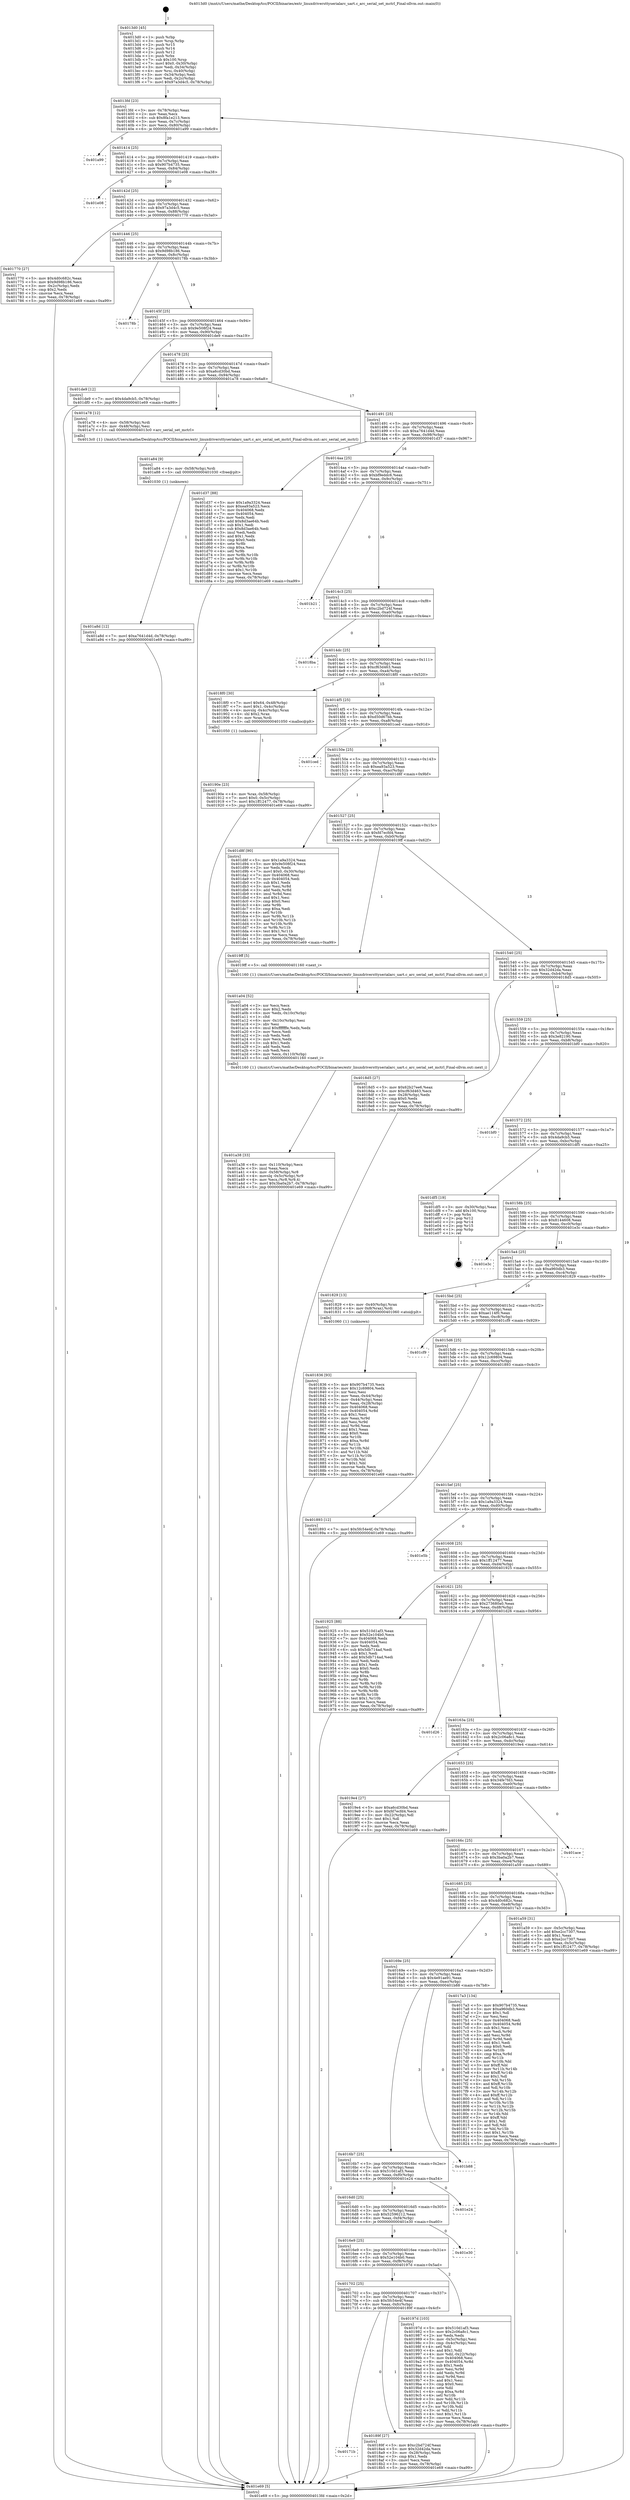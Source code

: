 digraph "0x4013d0" {
  label = "0x4013d0 (/mnt/c/Users/mathe/Desktop/tcc/POCII/binaries/extr_linuxdriversttyserialarc_uart.c_arc_serial_set_mctrl_Final-ollvm.out::main(0))"
  labelloc = "t"
  node[shape=record]

  Entry [label="",width=0.3,height=0.3,shape=circle,fillcolor=black,style=filled]
  "0x4013fd" [label="{
     0x4013fd [23]\l
     | [instrs]\l
     &nbsp;&nbsp;0x4013fd \<+3\>: mov -0x78(%rbp),%eax\l
     &nbsp;&nbsp;0x401400 \<+2\>: mov %eax,%ecx\l
     &nbsp;&nbsp;0x401402 \<+6\>: sub $0x8fa1e213,%ecx\l
     &nbsp;&nbsp;0x401408 \<+3\>: mov %eax,-0x7c(%rbp)\l
     &nbsp;&nbsp;0x40140b \<+3\>: mov %ecx,-0x80(%rbp)\l
     &nbsp;&nbsp;0x40140e \<+6\>: je 0000000000401a99 \<main+0x6c9\>\l
  }"]
  "0x401a99" [label="{
     0x401a99\l
  }", style=dashed]
  "0x401414" [label="{
     0x401414 [25]\l
     | [instrs]\l
     &nbsp;&nbsp;0x401414 \<+5\>: jmp 0000000000401419 \<main+0x49\>\l
     &nbsp;&nbsp;0x401419 \<+3\>: mov -0x7c(%rbp),%eax\l
     &nbsp;&nbsp;0x40141c \<+5\>: sub $0x907b4735,%eax\l
     &nbsp;&nbsp;0x401421 \<+6\>: mov %eax,-0x84(%rbp)\l
     &nbsp;&nbsp;0x401427 \<+6\>: je 0000000000401e08 \<main+0xa38\>\l
  }"]
  Exit [label="",width=0.3,height=0.3,shape=circle,fillcolor=black,style=filled,peripheries=2]
  "0x401e08" [label="{
     0x401e08\l
  }", style=dashed]
  "0x40142d" [label="{
     0x40142d [25]\l
     | [instrs]\l
     &nbsp;&nbsp;0x40142d \<+5\>: jmp 0000000000401432 \<main+0x62\>\l
     &nbsp;&nbsp;0x401432 \<+3\>: mov -0x7c(%rbp),%eax\l
     &nbsp;&nbsp;0x401435 \<+5\>: sub $0x97a3d4c5,%eax\l
     &nbsp;&nbsp;0x40143a \<+6\>: mov %eax,-0x88(%rbp)\l
     &nbsp;&nbsp;0x401440 \<+6\>: je 0000000000401770 \<main+0x3a0\>\l
  }"]
  "0x401a8d" [label="{
     0x401a8d [12]\l
     | [instrs]\l
     &nbsp;&nbsp;0x401a8d \<+7\>: movl $0xa7641d4d,-0x78(%rbp)\l
     &nbsp;&nbsp;0x401a94 \<+5\>: jmp 0000000000401e69 \<main+0xa99\>\l
  }"]
  "0x401770" [label="{
     0x401770 [27]\l
     | [instrs]\l
     &nbsp;&nbsp;0x401770 \<+5\>: mov $0x4d0c682c,%eax\l
     &nbsp;&nbsp;0x401775 \<+5\>: mov $0x9d98b186,%ecx\l
     &nbsp;&nbsp;0x40177a \<+3\>: mov -0x2c(%rbp),%edx\l
     &nbsp;&nbsp;0x40177d \<+3\>: cmp $0x2,%edx\l
     &nbsp;&nbsp;0x401780 \<+3\>: cmovne %ecx,%eax\l
     &nbsp;&nbsp;0x401783 \<+3\>: mov %eax,-0x78(%rbp)\l
     &nbsp;&nbsp;0x401786 \<+5\>: jmp 0000000000401e69 \<main+0xa99\>\l
  }"]
  "0x401446" [label="{
     0x401446 [25]\l
     | [instrs]\l
     &nbsp;&nbsp;0x401446 \<+5\>: jmp 000000000040144b \<main+0x7b\>\l
     &nbsp;&nbsp;0x40144b \<+3\>: mov -0x7c(%rbp),%eax\l
     &nbsp;&nbsp;0x40144e \<+5\>: sub $0x9d98b186,%eax\l
     &nbsp;&nbsp;0x401453 \<+6\>: mov %eax,-0x8c(%rbp)\l
     &nbsp;&nbsp;0x401459 \<+6\>: je 000000000040178b \<main+0x3bb\>\l
  }"]
  "0x401e69" [label="{
     0x401e69 [5]\l
     | [instrs]\l
     &nbsp;&nbsp;0x401e69 \<+5\>: jmp 00000000004013fd \<main+0x2d\>\l
  }"]
  "0x4013d0" [label="{
     0x4013d0 [45]\l
     | [instrs]\l
     &nbsp;&nbsp;0x4013d0 \<+1\>: push %rbp\l
     &nbsp;&nbsp;0x4013d1 \<+3\>: mov %rsp,%rbp\l
     &nbsp;&nbsp;0x4013d4 \<+2\>: push %r15\l
     &nbsp;&nbsp;0x4013d6 \<+2\>: push %r14\l
     &nbsp;&nbsp;0x4013d8 \<+2\>: push %r12\l
     &nbsp;&nbsp;0x4013da \<+1\>: push %rbx\l
     &nbsp;&nbsp;0x4013db \<+7\>: sub $0x100,%rsp\l
     &nbsp;&nbsp;0x4013e2 \<+7\>: movl $0x0,-0x30(%rbp)\l
     &nbsp;&nbsp;0x4013e9 \<+3\>: mov %edi,-0x34(%rbp)\l
     &nbsp;&nbsp;0x4013ec \<+4\>: mov %rsi,-0x40(%rbp)\l
     &nbsp;&nbsp;0x4013f0 \<+3\>: mov -0x34(%rbp),%edi\l
     &nbsp;&nbsp;0x4013f3 \<+3\>: mov %edi,-0x2c(%rbp)\l
     &nbsp;&nbsp;0x4013f6 \<+7\>: movl $0x97a3d4c5,-0x78(%rbp)\l
  }"]
  "0x401a84" [label="{
     0x401a84 [9]\l
     | [instrs]\l
     &nbsp;&nbsp;0x401a84 \<+4\>: mov -0x58(%rbp),%rdi\l
     &nbsp;&nbsp;0x401a88 \<+5\>: call 0000000000401030 \<free@plt\>\l
     | [calls]\l
     &nbsp;&nbsp;0x401030 \{1\} (unknown)\l
  }"]
  "0x40178b" [label="{
     0x40178b\l
  }", style=dashed]
  "0x40145f" [label="{
     0x40145f [25]\l
     | [instrs]\l
     &nbsp;&nbsp;0x40145f \<+5\>: jmp 0000000000401464 \<main+0x94\>\l
     &nbsp;&nbsp;0x401464 \<+3\>: mov -0x7c(%rbp),%eax\l
     &nbsp;&nbsp;0x401467 \<+5\>: sub $0x9e508f24,%eax\l
     &nbsp;&nbsp;0x40146c \<+6\>: mov %eax,-0x90(%rbp)\l
     &nbsp;&nbsp;0x401472 \<+6\>: je 0000000000401de9 \<main+0xa19\>\l
  }"]
  "0x401a38" [label="{
     0x401a38 [33]\l
     | [instrs]\l
     &nbsp;&nbsp;0x401a38 \<+6\>: mov -0x110(%rbp),%ecx\l
     &nbsp;&nbsp;0x401a3e \<+3\>: imul %eax,%ecx\l
     &nbsp;&nbsp;0x401a41 \<+4\>: mov -0x58(%rbp),%r8\l
     &nbsp;&nbsp;0x401a45 \<+4\>: movslq -0x5c(%rbp),%r9\l
     &nbsp;&nbsp;0x401a49 \<+4\>: mov %ecx,(%r8,%r9,4)\l
     &nbsp;&nbsp;0x401a4d \<+7\>: movl $0x3ba0a2b7,-0x78(%rbp)\l
     &nbsp;&nbsp;0x401a54 \<+5\>: jmp 0000000000401e69 \<main+0xa99\>\l
  }"]
  "0x401de9" [label="{
     0x401de9 [12]\l
     | [instrs]\l
     &nbsp;&nbsp;0x401de9 \<+7\>: movl $0x4da9cb5,-0x78(%rbp)\l
     &nbsp;&nbsp;0x401df0 \<+5\>: jmp 0000000000401e69 \<main+0xa99\>\l
  }"]
  "0x401478" [label="{
     0x401478 [25]\l
     | [instrs]\l
     &nbsp;&nbsp;0x401478 \<+5\>: jmp 000000000040147d \<main+0xad\>\l
     &nbsp;&nbsp;0x40147d \<+3\>: mov -0x7c(%rbp),%eax\l
     &nbsp;&nbsp;0x401480 \<+5\>: sub $0xa6cd30bd,%eax\l
     &nbsp;&nbsp;0x401485 \<+6\>: mov %eax,-0x94(%rbp)\l
     &nbsp;&nbsp;0x40148b \<+6\>: je 0000000000401a78 \<main+0x6a8\>\l
  }"]
  "0x401a04" [label="{
     0x401a04 [52]\l
     | [instrs]\l
     &nbsp;&nbsp;0x401a04 \<+2\>: xor %ecx,%ecx\l
     &nbsp;&nbsp;0x401a06 \<+5\>: mov $0x2,%edx\l
     &nbsp;&nbsp;0x401a0b \<+6\>: mov %edx,-0x10c(%rbp)\l
     &nbsp;&nbsp;0x401a11 \<+1\>: cltd\l
     &nbsp;&nbsp;0x401a12 \<+6\>: mov -0x10c(%rbp),%esi\l
     &nbsp;&nbsp;0x401a18 \<+2\>: idiv %esi\l
     &nbsp;&nbsp;0x401a1a \<+6\>: imul $0xfffffffe,%edx,%edx\l
     &nbsp;&nbsp;0x401a20 \<+2\>: mov %ecx,%edi\l
     &nbsp;&nbsp;0x401a22 \<+2\>: sub %edx,%edi\l
     &nbsp;&nbsp;0x401a24 \<+2\>: mov %ecx,%edx\l
     &nbsp;&nbsp;0x401a26 \<+3\>: sub $0x1,%edx\l
     &nbsp;&nbsp;0x401a29 \<+2\>: add %edx,%edi\l
     &nbsp;&nbsp;0x401a2b \<+2\>: sub %edi,%ecx\l
     &nbsp;&nbsp;0x401a2d \<+6\>: mov %ecx,-0x110(%rbp)\l
     &nbsp;&nbsp;0x401a33 \<+5\>: call 0000000000401160 \<next_i\>\l
     | [calls]\l
     &nbsp;&nbsp;0x401160 \{1\} (/mnt/c/Users/mathe/Desktop/tcc/POCII/binaries/extr_linuxdriversttyserialarc_uart.c_arc_serial_set_mctrl_Final-ollvm.out::next_i)\l
  }"]
  "0x401a78" [label="{
     0x401a78 [12]\l
     | [instrs]\l
     &nbsp;&nbsp;0x401a78 \<+4\>: mov -0x58(%rbp),%rdi\l
     &nbsp;&nbsp;0x401a7c \<+3\>: mov -0x48(%rbp),%esi\l
     &nbsp;&nbsp;0x401a7f \<+5\>: call 00000000004013c0 \<arc_serial_set_mctrl\>\l
     | [calls]\l
     &nbsp;&nbsp;0x4013c0 \{1\} (/mnt/c/Users/mathe/Desktop/tcc/POCII/binaries/extr_linuxdriversttyserialarc_uart.c_arc_serial_set_mctrl_Final-ollvm.out::arc_serial_set_mctrl)\l
  }"]
  "0x401491" [label="{
     0x401491 [25]\l
     | [instrs]\l
     &nbsp;&nbsp;0x401491 \<+5\>: jmp 0000000000401496 \<main+0xc6\>\l
     &nbsp;&nbsp;0x401496 \<+3\>: mov -0x7c(%rbp),%eax\l
     &nbsp;&nbsp;0x401499 \<+5\>: sub $0xa7641d4d,%eax\l
     &nbsp;&nbsp;0x40149e \<+6\>: mov %eax,-0x98(%rbp)\l
     &nbsp;&nbsp;0x4014a4 \<+6\>: je 0000000000401d37 \<main+0x967\>\l
  }"]
  "0x40190e" [label="{
     0x40190e [23]\l
     | [instrs]\l
     &nbsp;&nbsp;0x40190e \<+4\>: mov %rax,-0x58(%rbp)\l
     &nbsp;&nbsp;0x401912 \<+7\>: movl $0x0,-0x5c(%rbp)\l
     &nbsp;&nbsp;0x401919 \<+7\>: movl $0x1ff12477,-0x78(%rbp)\l
     &nbsp;&nbsp;0x401920 \<+5\>: jmp 0000000000401e69 \<main+0xa99\>\l
  }"]
  "0x401d37" [label="{
     0x401d37 [88]\l
     | [instrs]\l
     &nbsp;&nbsp;0x401d37 \<+5\>: mov $0x1a9a3324,%eax\l
     &nbsp;&nbsp;0x401d3c \<+5\>: mov $0xea93a523,%ecx\l
     &nbsp;&nbsp;0x401d41 \<+7\>: mov 0x404068,%edx\l
     &nbsp;&nbsp;0x401d48 \<+7\>: mov 0x404054,%esi\l
     &nbsp;&nbsp;0x401d4f \<+2\>: mov %edx,%edi\l
     &nbsp;&nbsp;0x401d51 \<+6\>: add $0x8d3ae64b,%edi\l
     &nbsp;&nbsp;0x401d57 \<+3\>: sub $0x1,%edi\l
     &nbsp;&nbsp;0x401d5a \<+6\>: sub $0x8d3ae64b,%edi\l
     &nbsp;&nbsp;0x401d60 \<+3\>: imul %edi,%edx\l
     &nbsp;&nbsp;0x401d63 \<+3\>: and $0x1,%edx\l
     &nbsp;&nbsp;0x401d66 \<+3\>: cmp $0x0,%edx\l
     &nbsp;&nbsp;0x401d69 \<+4\>: sete %r8b\l
     &nbsp;&nbsp;0x401d6d \<+3\>: cmp $0xa,%esi\l
     &nbsp;&nbsp;0x401d70 \<+4\>: setl %r9b\l
     &nbsp;&nbsp;0x401d74 \<+3\>: mov %r8b,%r10b\l
     &nbsp;&nbsp;0x401d77 \<+3\>: and %r9b,%r10b\l
     &nbsp;&nbsp;0x401d7a \<+3\>: xor %r9b,%r8b\l
     &nbsp;&nbsp;0x401d7d \<+3\>: or %r8b,%r10b\l
     &nbsp;&nbsp;0x401d80 \<+4\>: test $0x1,%r10b\l
     &nbsp;&nbsp;0x401d84 \<+3\>: cmovne %ecx,%eax\l
     &nbsp;&nbsp;0x401d87 \<+3\>: mov %eax,-0x78(%rbp)\l
     &nbsp;&nbsp;0x401d8a \<+5\>: jmp 0000000000401e69 \<main+0xa99\>\l
  }"]
  "0x4014aa" [label="{
     0x4014aa [25]\l
     | [instrs]\l
     &nbsp;&nbsp;0x4014aa \<+5\>: jmp 00000000004014af \<main+0xdf\>\l
     &nbsp;&nbsp;0x4014af \<+3\>: mov -0x7c(%rbp),%eax\l
     &nbsp;&nbsp;0x4014b2 \<+5\>: sub $0xbf9eddc6,%eax\l
     &nbsp;&nbsp;0x4014b7 \<+6\>: mov %eax,-0x9c(%rbp)\l
     &nbsp;&nbsp;0x4014bd \<+6\>: je 0000000000401b21 \<main+0x751\>\l
  }"]
  "0x40171b" [label="{
     0x40171b\l
  }", style=dashed]
  "0x401b21" [label="{
     0x401b21\l
  }", style=dashed]
  "0x4014c3" [label="{
     0x4014c3 [25]\l
     | [instrs]\l
     &nbsp;&nbsp;0x4014c3 \<+5\>: jmp 00000000004014c8 \<main+0xf8\>\l
     &nbsp;&nbsp;0x4014c8 \<+3\>: mov -0x7c(%rbp),%eax\l
     &nbsp;&nbsp;0x4014cb \<+5\>: sub $0xc2bd724f,%eax\l
     &nbsp;&nbsp;0x4014d0 \<+6\>: mov %eax,-0xa0(%rbp)\l
     &nbsp;&nbsp;0x4014d6 \<+6\>: je 00000000004018ba \<main+0x4ea\>\l
  }"]
  "0x40189f" [label="{
     0x40189f [27]\l
     | [instrs]\l
     &nbsp;&nbsp;0x40189f \<+5\>: mov $0xc2bd724f,%eax\l
     &nbsp;&nbsp;0x4018a4 \<+5\>: mov $0x32d42da,%ecx\l
     &nbsp;&nbsp;0x4018a9 \<+3\>: mov -0x28(%rbp),%edx\l
     &nbsp;&nbsp;0x4018ac \<+3\>: cmp $0x1,%edx\l
     &nbsp;&nbsp;0x4018af \<+3\>: cmovl %ecx,%eax\l
     &nbsp;&nbsp;0x4018b2 \<+3\>: mov %eax,-0x78(%rbp)\l
     &nbsp;&nbsp;0x4018b5 \<+5\>: jmp 0000000000401e69 \<main+0xa99\>\l
  }"]
  "0x4018ba" [label="{
     0x4018ba\l
  }", style=dashed]
  "0x4014dc" [label="{
     0x4014dc [25]\l
     | [instrs]\l
     &nbsp;&nbsp;0x4014dc \<+5\>: jmp 00000000004014e1 \<main+0x111\>\l
     &nbsp;&nbsp;0x4014e1 \<+3\>: mov -0x7c(%rbp),%eax\l
     &nbsp;&nbsp;0x4014e4 \<+5\>: sub $0xcf63d463,%eax\l
     &nbsp;&nbsp;0x4014e9 \<+6\>: mov %eax,-0xa4(%rbp)\l
     &nbsp;&nbsp;0x4014ef \<+6\>: je 00000000004018f0 \<main+0x520\>\l
  }"]
  "0x401702" [label="{
     0x401702 [25]\l
     | [instrs]\l
     &nbsp;&nbsp;0x401702 \<+5\>: jmp 0000000000401707 \<main+0x337\>\l
     &nbsp;&nbsp;0x401707 \<+3\>: mov -0x7c(%rbp),%eax\l
     &nbsp;&nbsp;0x40170a \<+5\>: sub $0x5fc54e4f,%eax\l
     &nbsp;&nbsp;0x40170f \<+6\>: mov %eax,-0xfc(%rbp)\l
     &nbsp;&nbsp;0x401715 \<+6\>: je 000000000040189f \<main+0x4cf\>\l
  }"]
  "0x4018f0" [label="{
     0x4018f0 [30]\l
     | [instrs]\l
     &nbsp;&nbsp;0x4018f0 \<+7\>: movl $0x64,-0x48(%rbp)\l
     &nbsp;&nbsp;0x4018f7 \<+7\>: movl $0x1,-0x4c(%rbp)\l
     &nbsp;&nbsp;0x4018fe \<+4\>: movslq -0x4c(%rbp),%rax\l
     &nbsp;&nbsp;0x401902 \<+4\>: shl $0x2,%rax\l
     &nbsp;&nbsp;0x401906 \<+3\>: mov %rax,%rdi\l
     &nbsp;&nbsp;0x401909 \<+5\>: call 0000000000401050 \<malloc@plt\>\l
     | [calls]\l
     &nbsp;&nbsp;0x401050 \{1\} (unknown)\l
  }"]
  "0x4014f5" [label="{
     0x4014f5 [25]\l
     | [instrs]\l
     &nbsp;&nbsp;0x4014f5 \<+5\>: jmp 00000000004014fa \<main+0x12a\>\l
     &nbsp;&nbsp;0x4014fa \<+3\>: mov -0x7c(%rbp),%eax\l
     &nbsp;&nbsp;0x4014fd \<+5\>: sub $0xd50d67bb,%eax\l
     &nbsp;&nbsp;0x401502 \<+6\>: mov %eax,-0xa8(%rbp)\l
     &nbsp;&nbsp;0x401508 \<+6\>: je 0000000000401ced \<main+0x91d\>\l
  }"]
  "0x40197d" [label="{
     0x40197d [103]\l
     | [instrs]\l
     &nbsp;&nbsp;0x40197d \<+5\>: mov $0x510d1af3,%eax\l
     &nbsp;&nbsp;0x401982 \<+5\>: mov $0x2c06a8c1,%ecx\l
     &nbsp;&nbsp;0x401987 \<+2\>: xor %edx,%edx\l
     &nbsp;&nbsp;0x401989 \<+3\>: mov -0x5c(%rbp),%esi\l
     &nbsp;&nbsp;0x40198c \<+3\>: cmp -0x4c(%rbp),%esi\l
     &nbsp;&nbsp;0x40198f \<+4\>: setl %dil\l
     &nbsp;&nbsp;0x401993 \<+4\>: and $0x1,%dil\l
     &nbsp;&nbsp;0x401997 \<+4\>: mov %dil,-0x22(%rbp)\l
     &nbsp;&nbsp;0x40199b \<+7\>: mov 0x404068,%esi\l
     &nbsp;&nbsp;0x4019a2 \<+8\>: mov 0x404054,%r8d\l
     &nbsp;&nbsp;0x4019aa \<+3\>: sub $0x1,%edx\l
     &nbsp;&nbsp;0x4019ad \<+3\>: mov %esi,%r9d\l
     &nbsp;&nbsp;0x4019b0 \<+3\>: add %edx,%r9d\l
     &nbsp;&nbsp;0x4019b3 \<+4\>: imul %r9d,%esi\l
     &nbsp;&nbsp;0x4019b7 \<+3\>: and $0x1,%esi\l
     &nbsp;&nbsp;0x4019ba \<+3\>: cmp $0x0,%esi\l
     &nbsp;&nbsp;0x4019bd \<+4\>: sete %dil\l
     &nbsp;&nbsp;0x4019c1 \<+4\>: cmp $0xa,%r8d\l
     &nbsp;&nbsp;0x4019c5 \<+4\>: setl %r10b\l
     &nbsp;&nbsp;0x4019c9 \<+3\>: mov %dil,%r11b\l
     &nbsp;&nbsp;0x4019cc \<+3\>: and %r10b,%r11b\l
     &nbsp;&nbsp;0x4019cf \<+3\>: xor %r10b,%dil\l
     &nbsp;&nbsp;0x4019d2 \<+3\>: or %dil,%r11b\l
     &nbsp;&nbsp;0x4019d5 \<+4\>: test $0x1,%r11b\l
     &nbsp;&nbsp;0x4019d9 \<+3\>: cmovne %ecx,%eax\l
     &nbsp;&nbsp;0x4019dc \<+3\>: mov %eax,-0x78(%rbp)\l
     &nbsp;&nbsp;0x4019df \<+5\>: jmp 0000000000401e69 \<main+0xa99\>\l
  }"]
  "0x401ced" [label="{
     0x401ced\l
  }", style=dashed]
  "0x40150e" [label="{
     0x40150e [25]\l
     | [instrs]\l
     &nbsp;&nbsp;0x40150e \<+5\>: jmp 0000000000401513 \<main+0x143\>\l
     &nbsp;&nbsp;0x401513 \<+3\>: mov -0x7c(%rbp),%eax\l
     &nbsp;&nbsp;0x401516 \<+5\>: sub $0xea93a523,%eax\l
     &nbsp;&nbsp;0x40151b \<+6\>: mov %eax,-0xac(%rbp)\l
     &nbsp;&nbsp;0x401521 \<+6\>: je 0000000000401d8f \<main+0x9bf\>\l
  }"]
  "0x4016e9" [label="{
     0x4016e9 [25]\l
     | [instrs]\l
     &nbsp;&nbsp;0x4016e9 \<+5\>: jmp 00000000004016ee \<main+0x31e\>\l
     &nbsp;&nbsp;0x4016ee \<+3\>: mov -0x7c(%rbp),%eax\l
     &nbsp;&nbsp;0x4016f1 \<+5\>: sub $0x52e104b0,%eax\l
     &nbsp;&nbsp;0x4016f6 \<+6\>: mov %eax,-0xf8(%rbp)\l
     &nbsp;&nbsp;0x4016fc \<+6\>: je 000000000040197d \<main+0x5ad\>\l
  }"]
  "0x401d8f" [label="{
     0x401d8f [90]\l
     | [instrs]\l
     &nbsp;&nbsp;0x401d8f \<+5\>: mov $0x1a9a3324,%eax\l
     &nbsp;&nbsp;0x401d94 \<+5\>: mov $0x9e508f24,%ecx\l
     &nbsp;&nbsp;0x401d99 \<+2\>: xor %edx,%edx\l
     &nbsp;&nbsp;0x401d9b \<+7\>: movl $0x0,-0x30(%rbp)\l
     &nbsp;&nbsp;0x401da2 \<+7\>: mov 0x404068,%esi\l
     &nbsp;&nbsp;0x401da9 \<+7\>: mov 0x404054,%edi\l
     &nbsp;&nbsp;0x401db0 \<+3\>: sub $0x1,%edx\l
     &nbsp;&nbsp;0x401db3 \<+3\>: mov %esi,%r8d\l
     &nbsp;&nbsp;0x401db6 \<+3\>: add %edx,%r8d\l
     &nbsp;&nbsp;0x401db9 \<+4\>: imul %r8d,%esi\l
     &nbsp;&nbsp;0x401dbd \<+3\>: and $0x1,%esi\l
     &nbsp;&nbsp;0x401dc0 \<+3\>: cmp $0x0,%esi\l
     &nbsp;&nbsp;0x401dc3 \<+4\>: sete %r9b\l
     &nbsp;&nbsp;0x401dc7 \<+3\>: cmp $0xa,%edi\l
     &nbsp;&nbsp;0x401dca \<+4\>: setl %r10b\l
     &nbsp;&nbsp;0x401dce \<+3\>: mov %r9b,%r11b\l
     &nbsp;&nbsp;0x401dd1 \<+3\>: and %r10b,%r11b\l
     &nbsp;&nbsp;0x401dd4 \<+3\>: xor %r10b,%r9b\l
     &nbsp;&nbsp;0x401dd7 \<+3\>: or %r9b,%r11b\l
     &nbsp;&nbsp;0x401dda \<+4\>: test $0x1,%r11b\l
     &nbsp;&nbsp;0x401dde \<+3\>: cmovne %ecx,%eax\l
     &nbsp;&nbsp;0x401de1 \<+3\>: mov %eax,-0x78(%rbp)\l
     &nbsp;&nbsp;0x401de4 \<+5\>: jmp 0000000000401e69 \<main+0xa99\>\l
  }"]
  "0x401527" [label="{
     0x401527 [25]\l
     | [instrs]\l
     &nbsp;&nbsp;0x401527 \<+5\>: jmp 000000000040152c \<main+0x15c\>\l
     &nbsp;&nbsp;0x40152c \<+3\>: mov -0x7c(%rbp),%eax\l
     &nbsp;&nbsp;0x40152f \<+5\>: sub $0xfd7ecfd4,%eax\l
     &nbsp;&nbsp;0x401534 \<+6\>: mov %eax,-0xb0(%rbp)\l
     &nbsp;&nbsp;0x40153a \<+6\>: je 00000000004019ff \<main+0x62f\>\l
  }"]
  "0x401e30" [label="{
     0x401e30\l
  }", style=dashed]
  "0x4019ff" [label="{
     0x4019ff [5]\l
     | [instrs]\l
     &nbsp;&nbsp;0x4019ff \<+5\>: call 0000000000401160 \<next_i\>\l
     | [calls]\l
     &nbsp;&nbsp;0x401160 \{1\} (/mnt/c/Users/mathe/Desktop/tcc/POCII/binaries/extr_linuxdriversttyserialarc_uart.c_arc_serial_set_mctrl_Final-ollvm.out::next_i)\l
  }"]
  "0x401540" [label="{
     0x401540 [25]\l
     | [instrs]\l
     &nbsp;&nbsp;0x401540 \<+5\>: jmp 0000000000401545 \<main+0x175\>\l
     &nbsp;&nbsp;0x401545 \<+3\>: mov -0x7c(%rbp),%eax\l
     &nbsp;&nbsp;0x401548 \<+5\>: sub $0x32d42da,%eax\l
     &nbsp;&nbsp;0x40154d \<+6\>: mov %eax,-0xb4(%rbp)\l
     &nbsp;&nbsp;0x401553 \<+6\>: je 00000000004018d5 \<main+0x505\>\l
  }"]
  "0x4016d0" [label="{
     0x4016d0 [25]\l
     | [instrs]\l
     &nbsp;&nbsp;0x4016d0 \<+5\>: jmp 00000000004016d5 \<main+0x305\>\l
     &nbsp;&nbsp;0x4016d5 \<+3\>: mov -0x7c(%rbp),%eax\l
     &nbsp;&nbsp;0x4016d8 \<+5\>: sub $0x52596212,%eax\l
     &nbsp;&nbsp;0x4016dd \<+6\>: mov %eax,-0xf4(%rbp)\l
     &nbsp;&nbsp;0x4016e3 \<+6\>: je 0000000000401e30 \<main+0xa60\>\l
  }"]
  "0x4018d5" [label="{
     0x4018d5 [27]\l
     | [instrs]\l
     &nbsp;&nbsp;0x4018d5 \<+5\>: mov $0x62b27ee6,%eax\l
     &nbsp;&nbsp;0x4018da \<+5\>: mov $0xcf63d463,%ecx\l
     &nbsp;&nbsp;0x4018df \<+3\>: mov -0x28(%rbp),%edx\l
     &nbsp;&nbsp;0x4018e2 \<+3\>: cmp $0x0,%edx\l
     &nbsp;&nbsp;0x4018e5 \<+3\>: cmove %ecx,%eax\l
     &nbsp;&nbsp;0x4018e8 \<+3\>: mov %eax,-0x78(%rbp)\l
     &nbsp;&nbsp;0x4018eb \<+5\>: jmp 0000000000401e69 \<main+0xa99\>\l
  }"]
  "0x401559" [label="{
     0x401559 [25]\l
     | [instrs]\l
     &nbsp;&nbsp;0x401559 \<+5\>: jmp 000000000040155e \<main+0x18e\>\l
     &nbsp;&nbsp;0x40155e \<+3\>: mov -0x7c(%rbp),%eax\l
     &nbsp;&nbsp;0x401561 \<+5\>: sub $0x3e82190,%eax\l
     &nbsp;&nbsp;0x401566 \<+6\>: mov %eax,-0xb8(%rbp)\l
     &nbsp;&nbsp;0x40156c \<+6\>: je 0000000000401bf0 \<main+0x820\>\l
  }"]
  "0x401e24" [label="{
     0x401e24\l
  }", style=dashed]
  "0x401bf0" [label="{
     0x401bf0\l
  }", style=dashed]
  "0x401572" [label="{
     0x401572 [25]\l
     | [instrs]\l
     &nbsp;&nbsp;0x401572 \<+5\>: jmp 0000000000401577 \<main+0x1a7\>\l
     &nbsp;&nbsp;0x401577 \<+3\>: mov -0x7c(%rbp),%eax\l
     &nbsp;&nbsp;0x40157a \<+5\>: sub $0x4da9cb5,%eax\l
     &nbsp;&nbsp;0x40157f \<+6\>: mov %eax,-0xbc(%rbp)\l
     &nbsp;&nbsp;0x401585 \<+6\>: je 0000000000401df5 \<main+0xa25\>\l
  }"]
  "0x4016b7" [label="{
     0x4016b7 [25]\l
     | [instrs]\l
     &nbsp;&nbsp;0x4016b7 \<+5\>: jmp 00000000004016bc \<main+0x2ec\>\l
     &nbsp;&nbsp;0x4016bc \<+3\>: mov -0x7c(%rbp),%eax\l
     &nbsp;&nbsp;0x4016bf \<+5\>: sub $0x510d1af3,%eax\l
     &nbsp;&nbsp;0x4016c4 \<+6\>: mov %eax,-0xf0(%rbp)\l
     &nbsp;&nbsp;0x4016ca \<+6\>: je 0000000000401e24 \<main+0xa54\>\l
  }"]
  "0x401df5" [label="{
     0x401df5 [19]\l
     | [instrs]\l
     &nbsp;&nbsp;0x401df5 \<+3\>: mov -0x30(%rbp),%eax\l
     &nbsp;&nbsp;0x401df8 \<+7\>: add $0x100,%rsp\l
     &nbsp;&nbsp;0x401dff \<+1\>: pop %rbx\l
     &nbsp;&nbsp;0x401e00 \<+2\>: pop %r12\l
     &nbsp;&nbsp;0x401e02 \<+2\>: pop %r14\l
     &nbsp;&nbsp;0x401e04 \<+2\>: pop %r15\l
     &nbsp;&nbsp;0x401e06 \<+1\>: pop %rbp\l
     &nbsp;&nbsp;0x401e07 \<+1\>: ret\l
  }"]
  "0x40158b" [label="{
     0x40158b [25]\l
     | [instrs]\l
     &nbsp;&nbsp;0x40158b \<+5\>: jmp 0000000000401590 \<main+0x1c0\>\l
     &nbsp;&nbsp;0x401590 \<+3\>: mov -0x7c(%rbp),%eax\l
     &nbsp;&nbsp;0x401593 \<+5\>: sub $0x8144608,%eax\l
     &nbsp;&nbsp;0x401598 \<+6\>: mov %eax,-0xc0(%rbp)\l
     &nbsp;&nbsp;0x40159e \<+6\>: je 0000000000401e3c \<main+0xa6c\>\l
  }"]
  "0x401b88" [label="{
     0x401b88\l
  }", style=dashed]
  "0x401e3c" [label="{
     0x401e3c\l
  }", style=dashed]
  "0x4015a4" [label="{
     0x4015a4 [25]\l
     | [instrs]\l
     &nbsp;&nbsp;0x4015a4 \<+5\>: jmp 00000000004015a9 \<main+0x1d9\>\l
     &nbsp;&nbsp;0x4015a9 \<+3\>: mov -0x7c(%rbp),%eax\l
     &nbsp;&nbsp;0x4015ac \<+5\>: sub $0xa960db3,%eax\l
     &nbsp;&nbsp;0x4015b1 \<+6\>: mov %eax,-0xc4(%rbp)\l
     &nbsp;&nbsp;0x4015b7 \<+6\>: je 0000000000401829 \<main+0x459\>\l
  }"]
  "0x401836" [label="{
     0x401836 [93]\l
     | [instrs]\l
     &nbsp;&nbsp;0x401836 \<+5\>: mov $0x907b4735,%ecx\l
     &nbsp;&nbsp;0x40183b \<+5\>: mov $0x12c69804,%edx\l
     &nbsp;&nbsp;0x401840 \<+2\>: xor %esi,%esi\l
     &nbsp;&nbsp;0x401842 \<+3\>: mov %eax,-0x44(%rbp)\l
     &nbsp;&nbsp;0x401845 \<+3\>: mov -0x44(%rbp),%eax\l
     &nbsp;&nbsp;0x401848 \<+3\>: mov %eax,-0x28(%rbp)\l
     &nbsp;&nbsp;0x40184b \<+7\>: mov 0x404068,%eax\l
     &nbsp;&nbsp;0x401852 \<+8\>: mov 0x404054,%r8d\l
     &nbsp;&nbsp;0x40185a \<+3\>: sub $0x1,%esi\l
     &nbsp;&nbsp;0x40185d \<+3\>: mov %eax,%r9d\l
     &nbsp;&nbsp;0x401860 \<+3\>: add %esi,%r9d\l
     &nbsp;&nbsp;0x401863 \<+4\>: imul %r9d,%eax\l
     &nbsp;&nbsp;0x401867 \<+3\>: and $0x1,%eax\l
     &nbsp;&nbsp;0x40186a \<+3\>: cmp $0x0,%eax\l
     &nbsp;&nbsp;0x40186d \<+4\>: sete %r10b\l
     &nbsp;&nbsp;0x401871 \<+4\>: cmp $0xa,%r8d\l
     &nbsp;&nbsp;0x401875 \<+4\>: setl %r11b\l
     &nbsp;&nbsp;0x401879 \<+3\>: mov %r10b,%bl\l
     &nbsp;&nbsp;0x40187c \<+3\>: and %r11b,%bl\l
     &nbsp;&nbsp;0x40187f \<+3\>: xor %r11b,%r10b\l
     &nbsp;&nbsp;0x401882 \<+3\>: or %r10b,%bl\l
     &nbsp;&nbsp;0x401885 \<+3\>: test $0x1,%bl\l
     &nbsp;&nbsp;0x401888 \<+3\>: cmovne %edx,%ecx\l
     &nbsp;&nbsp;0x40188b \<+3\>: mov %ecx,-0x78(%rbp)\l
     &nbsp;&nbsp;0x40188e \<+5\>: jmp 0000000000401e69 \<main+0xa99\>\l
  }"]
  "0x401829" [label="{
     0x401829 [13]\l
     | [instrs]\l
     &nbsp;&nbsp;0x401829 \<+4\>: mov -0x40(%rbp),%rax\l
     &nbsp;&nbsp;0x40182d \<+4\>: mov 0x8(%rax),%rdi\l
     &nbsp;&nbsp;0x401831 \<+5\>: call 0000000000401060 \<atoi@plt\>\l
     | [calls]\l
     &nbsp;&nbsp;0x401060 \{1\} (unknown)\l
  }"]
  "0x4015bd" [label="{
     0x4015bd [25]\l
     | [instrs]\l
     &nbsp;&nbsp;0x4015bd \<+5\>: jmp 00000000004015c2 \<main+0x1f2\>\l
     &nbsp;&nbsp;0x4015c2 \<+3\>: mov -0x7c(%rbp),%eax\l
     &nbsp;&nbsp;0x4015c5 \<+5\>: sub $0xae114f0,%eax\l
     &nbsp;&nbsp;0x4015ca \<+6\>: mov %eax,-0xc8(%rbp)\l
     &nbsp;&nbsp;0x4015d0 \<+6\>: je 0000000000401cf9 \<main+0x929\>\l
  }"]
  "0x40169e" [label="{
     0x40169e [25]\l
     | [instrs]\l
     &nbsp;&nbsp;0x40169e \<+5\>: jmp 00000000004016a3 \<main+0x2d3\>\l
     &nbsp;&nbsp;0x4016a3 \<+3\>: mov -0x7c(%rbp),%eax\l
     &nbsp;&nbsp;0x4016a6 \<+5\>: sub $0x4e91ae91,%eax\l
     &nbsp;&nbsp;0x4016ab \<+6\>: mov %eax,-0xec(%rbp)\l
     &nbsp;&nbsp;0x4016b1 \<+6\>: je 0000000000401b88 \<main+0x7b8\>\l
  }"]
  "0x401cf9" [label="{
     0x401cf9\l
  }", style=dashed]
  "0x4015d6" [label="{
     0x4015d6 [25]\l
     | [instrs]\l
     &nbsp;&nbsp;0x4015d6 \<+5\>: jmp 00000000004015db \<main+0x20b\>\l
     &nbsp;&nbsp;0x4015db \<+3\>: mov -0x7c(%rbp),%eax\l
     &nbsp;&nbsp;0x4015de \<+5\>: sub $0x12c69804,%eax\l
     &nbsp;&nbsp;0x4015e3 \<+6\>: mov %eax,-0xcc(%rbp)\l
     &nbsp;&nbsp;0x4015e9 \<+6\>: je 0000000000401893 \<main+0x4c3\>\l
  }"]
  "0x4017a3" [label="{
     0x4017a3 [134]\l
     | [instrs]\l
     &nbsp;&nbsp;0x4017a3 \<+5\>: mov $0x907b4735,%eax\l
     &nbsp;&nbsp;0x4017a8 \<+5\>: mov $0xa960db3,%ecx\l
     &nbsp;&nbsp;0x4017ad \<+2\>: mov $0x1,%dl\l
     &nbsp;&nbsp;0x4017af \<+2\>: xor %esi,%esi\l
     &nbsp;&nbsp;0x4017b1 \<+7\>: mov 0x404068,%edi\l
     &nbsp;&nbsp;0x4017b8 \<+8\>: mov 0x404054,%r8d\l
     &nbsp;&nbsp;0x4017c0 \<+3\>: sub $0x1,%esi\l
     &nbsp;&nbsp;0x4017c3 \<+3\>: mov %edi,%r9d\l
     &nbsp;&nbsp;0x4017c6 \<+3\>: add %esi,%r9d\l
     &nbsp;&nbsp;0x4017c9 \<+4\>: imul %r9d,%edi\l
     &nbsp;&nbsp;0x4017cd \<+3\>: and $0x1,%edi\l
     &nbsp;&nbsp;0x4017d0 \<+3\>: cmp $0x0,%edi\l
     &nbsp;&nbsp;0x4017d3 \<+4\>: sete %r10b\l
     &nbsp;&nbsp;0x4017d7 \<+4\>: cmp $0xa,%r8d\l
     &nbsp;&nbsp;0x4017db \<+4\>: setl %r11b\l
     &nbsp;&nbsp;0x4017df \<+3\>: mov %r10b,%bl\l
     &nbsp;&nbsp;0x4017e2 \<+3\>: xor $0xff,%bl\l
     &nbsp;&nbsp;0x4017e5 \<+3\>: mov %r11b,%r14b\l
     &nbsp;&nbsp;0x4017e8 \<+4\>: xor $0xff,%r14b\l
     &nbsp;&nbsp;0x4017ec \<+3\>: xor $0x1,%dl\l
     &nbsp;&nbsp;0x4017ef \<+3\>: mov %bl,%r15b\l
     &nbsp;&nbsp;0x4017f2 \<+4\>: and $0xff,%r15b\l
     &nbsp;&nbsp;0x4017f6 \<+3\>: and %dl,%r10b\l
     &nbsp;&nbsp;0x4017f9 \<+3\>: mov %r14b,%r12b\l
     &nbsp;&nbsp;0x4017fc \<+4\>: and $0xff,%r12b\l
     &nbsp;&nbsp;0x401800 \<+3\>: and %dl,%r11b\l
     &nbsp;&nbsp;0x401803 \<+3\>: or %r10b,%r15b\l
     &nbsp;&nbsp;0x401806 \<+3\>: or %r11b,%r12b\l
     &nbsp;&nbsp;0x401809 \<+3\>: xor %r12b,%r15b\l
     &nbsp;&nbsp;0x40180c \<+3\>: or %r14b,%bl\l
     &nbsp;&nbsp;0x40180f \<+3\>: xor $0xff,%bl\l
     &nbsp;&nbsp;0x401812 \<+3\>: or $0x1,%dl\l
     &nbsp;&nbsp;0x401815 \<+2\>: and %dl,%bl\l
     &nbsp;&nbsp;0x401817 \<+3\>: or %bl,%r15b\l
     &nbsp;&nbsp;0x40181a \<+4\>: test $0x1,%r15b\l
     &nbsp;&nbsp;0x40181e \<+3\>: cmovne %ecx,%eax\l
     &nbsp;&nbsp;0x401821 \<+3\>: mov %eax,-0x78(%rbp)\l
     &nbsp;&nbsp;0x401824 \<+5\>: jmp 0000000000401e69 \<main+0xa99\>\l
  }"]
  "0x401893" [label="{
     0x401893 [12]\l
     | [instrs]\l
     &nbsp;&nbsp;0x401893 \<+7\>: movl $0x5fc54e4f,-0x78(%rbp)\l
     &nbsp;&nbsp;0x40189a \<+5\>: jmp 0000000000401e69 \<main+0xa99\>\l
  }"]
  "0x4015ef" [label="{
     0x4015ef [25]\l
     | [instrs]\l
     &nbsp;&nbsp;0x4015ef \<+5\>: jmp 00000000004015f4 \<main+0x224\>\l
     &nbsp;&nbsp;0x4015f4 \<+3\>: mov -0x7c(%rbp),%eax\l
     &nbsp;&nbsp;0x4015f7 \<+5\>: sub $0x1a9a3324,%eax\l
     &nbsp;&nbsp;0x4015fc \<+6\>: mov %eax,-0xd0(%rbp)\l
     &nbsp;&nbsp;0x401602 \<+6\>: je 0000000000401e5b \<main+0xa8b\>\l
  }"]
  "0x401685" [label="{
     0x401685 [25]\l
     | [instrs]\l
     &nbsp;&nbsp;0x401685 \<+5\>: jmp 000000000040168a \<main+0x2ba\>\l
     &nbsp;&nbsp;0x40168a \<+3\>: mov -0x7c(%rbp),%eax\l
     &nbsp;&nbsp;0x40168d \<+5\>: sub $0x4d0c682c,%eax\l
     &nbsp;&nbsp;0x401692 \<+6\>: mov %eax,-0xe8(%rbp)\l
     &nbsp;&nbsp;0x401698 \<+6\>: je 00000000004017a3 \<main+0x3d3\>\l
  }"]
  "0x401e5b" [label="{
     0x401e5b\l
  }", style=dashed]
  "0x401608" [label="{
     0x401608 [25]\l
     | [instrs]\l
     &nbsp;&nbsp;0x401608 \<+5\>: jmp 000000000040160d \<main+0x23d\>\l
     &nbsp;&nbsp;0x40160d \<+3\>: mov -0x7c(%rbp),%eax\l
     &nbsp;&nbsp;0x401610 \<+5\>: sub $0x1ff12477,%eax\l
     &nbsp;&nbsp;0x401615 \<+6\>: mov %eax,-0xd4(%rbp)\l
     &nbsp;&nbsp;0x40161b \<+6\>: je 0000000000401925 \<main+0x555\>\l
  }"]
  "0x401a59" [label="{
     0x401a59 [31]\l
     | [instrs]\l
     &nbsp;&nbsp;0x401a59 \<+3\>: mov -0x5c(%rbp),%eax\l
     &nbsp;&nbsp;0x401a5c \<+5\>: add $0xe2cc7307,%eax\l
     &nbsp;&nbsp;0x401a61 \<+3\>: add $0x1,%eax\l
     &nbsp;&nbsp;0x401a64 \<+5\>: sub $0xe2cc7307,%eax\l
     &nbsp;&nbsp;0x401a69 \<+3\>: mov %eax,-0x5c(%rbp)\l
     &nbsp;&nbsp;0x401a6c \<+7\>: movl $0x1ff12477,-0x78(%rbp)\l
     &nbsp;&nbsp;0x401a73 \<+5\>: jmp 0000000000401e69 \<main+0xa99\>\l
  }"]
  "0x401925" [label="{
     0x401925 [88]\l
     | [instrs]\l
     &nbsp;&nbsp;0x401925 \<+5\>: mov $0x510d1af3,%eax\l
     &nbsp;&nbsp;0x40192a \<+5\>: mov $0x52e104b0,%ecx\l
     &nbsp;&nbsp;0x40192f \<+7\>: mov 0x404068,%edx\l
     &nbsp;&nbsp;0x401936 \<+7\>: mov 0x404054,%esi\l
     &nbsp;&nbsp;0x40193d \<+2\>: mov %edx,%edi\l
     &nbsp;&nbsp;0x40193f \<+6\>: sub $0x5db714ad,%edi\l
     &nbsp;&nbsp;0x401945 \<+3\>: sub $0x1,%edi\l
     &nbsp;&nbsp;0x401948 \<+6\>: add $0x5db714ad,%edi\l
     &nbsp;&nbsp;0x40194e \<+3\>: imul %edi,%edx\l
     &nbsp;&nbsp;0x401951 \<+3\>: and $0x1,%edx\l
     &nbsp;&nbsp;0x401954 \<+3\>: cmp $0x0,%edx\l
     &nbsp;&nbsp;0x401957 \<+4\>: sete %r8b\l
     &nbsp;&nbsp;0x40195b \<+3\>: cmp $0xa,%esi\l
     &nbsp;&nbsp;0x40195e \<+4\>: setl %r9b\l
     &nbsp;&nbsp;0x401962 \<+3\>: mov %r8b,%r10b\l
     &nbsp;&nbsp;0x401965 \<+3\>: and %r9b,%r10b\l
     &nbsp;&nbsp;0x401968 \<+3\>: xor %r9b,%r8b\l
     &nbsp;&nbsp;0x40196b \<+3\>: or %r8b,%r10b\l
     &nbsp;&nbsp;0x40196e \<+4\>: test $0x1,%r10b\l
     &nbsp;&nbsp;0x401972 \<+3\>: cmovne %ecx,%eax\l
     &nbsp;&nbsp;0x401975 \<+3\>: mov %eax,-0x78(%rbp)\l
     &nbsp;&nbsp;0x401978 \<+5\>: jmp 0000000000401e69 \<main+0xa99\>\l
  }"]
  "0x401621" [label="{
     0x401621 [25]\l
     | [instrs]\l
     &nbsp;&nbsp;0x401621 \<+5\>: jmp 0000000000401626 \<main+0x256\>\l
     &nbsp;&nbsp;0x401626 \<+3\>: mov -0x7c(%rbp),%eax\l
     &nbsp;&nbsp;0x401629 \<+5\>: sub $0x273680a0,%eax\l
     &nbsp;&nbsp;0x40162e \<+6\>: mov %eax,-0xd8(%rbp)\l
     &nbsp;&nbsp;0x401634 \<+6\>: je 0000000000401d26 \<main+0x956\>\l
  }"]
  "0x40166c" [label="{
     0x40166c [25]\l
     | [instrs]\l
     &nbsp;&nbsp;0x40166c \<+5\>: jmp 0000000000401671 \<main+0x2a1\>\l
     &nbsp;&nbsp;0x401671 \<+3\>: mov -0x7c(%rbp),%eax\l
     &nbsp;&nbsp;0x401674 \<+5\>: sub $0x3ba0a2b7,%eax\l
     &nbsp;&nbsp;0x401679 \<+6\>: mov %eax,-0xe4(%rbp)\l
     &nbsp;&nbsp;0x40167f \<+6\>: je 0000000000401a59 \<main+0x689\>\l
  }"]
  "0x401d26" [label="{
     0x401d26\l
  }", style=dashed]
  "0x40163a" [label="{
     0x40163a [25]\l
     | [instrs]\l
     &nbsp;&nbsp;0x40163a \<+5\>: jmp 000000000040163f \<main+0x26f\>\l
     &nbsp;&nbsp;0x40163f \<+3\>: mov -0x7c(%rbp),%eax\l
     &nbsp;&nbsp;0x401642 \<+5\>: sub $0x2c06a8c1,%eax\l
     &nbsp;&nbsp;0x401647 \<+6\>: mov %eax,-0xdc(%rbp)\l
     &nbsp;&nbsp;0x40164d \<+6\>: je 00000000004019e4 \<main+0x614\>\l
  }"]
  "0x401ace" [label="{
     0x401ace\l
  }", style=dashed]
  "0x4019e4" [label="{
     0x4019e4 [27]\l
     | [instrs]\l
     &nbsp;&nbsp;0x4019e4 \<+5\>: mov $0xa6cd30bd,%eax\l
     &nbsp;&nbsp;0x4019e9 \<+5\>: mov $0xfd7ecfd4,%ecx\l
     &nbsp;&nbsp;0x4019ee \<+3\>: mov -0x22(%rbp),%dl\l
     &nbsp;&nbsp;0x4019f1 \<+3\>: test $0x1,%dl\l
     &nbsp;&nbsp;0x4019f4 \<+3\>: cmovne %ecx,%eax\l
     &nbsp;&nbsp;0x4019f7 \<+3\>: mov %eax,-0x78(%rbp)\l
     &nbsp;&nbsp;0x4019fa \<+5\>: jmp 0000000000401e69 \<main+0xa99\>\l
  }"]
  "0x401653" [label="{
     0x401653 [25]\l
     | [instrs]\l
     &nbsp;&nbsp;0x401653 \<+5\>: jmp 0000000000401658 \<main+0x288\>\l
     &nbsp;&nbsp;0x401658 \<+3\>: mov -0x7c(%rbp),%eax\l
     &nbsp;&nbsp;0x40165b \<+5\>: sub $0x34fe7fd3,%eax\l
     &nbsp;&nbsp;0x401660 \<+6\>: mov %eax,-0xe0(%rbp)\l
     &nbsp;&nbsp;0x401666 \<+6\>: je 0000000000401ace \<main+0x6fe\>\l
  }"]
  Entry -> "0x4013d0" [label=" 1"]
  "0x4013fd" -> "0x401a99" [label=" 0"]
  "0x4013fd" -> "0x401414" [label=" 20"]
  "0x401df5" -> Exit [label=" 1"]
  "0x401414" -> "0x401e08" [label=" 0"]
  "0x401414" -> "0x40142d" [label=" 20"]
  "0x401de9" -> "0x401e69" [label=" 1"]
  "0x40142d" -> "0x401770" [label=" 1"]
  "0x40142d" -> "0x401446" [label=" 19"]
  "0x401770" -> "0x401e69" [label=" 1"]
  "0x4013d0" -> "0x4013fd" [label=" 1"]
  "0x401e69" -> "0x4013fd" [label=" 19"]
  "0x401d8f" -> "0x401e69" [label=" 1"]
  "0x401446" -> "0x40178b" [label=" 0"]
  "0x401446" -> "0x40145f" [label=" 19"]
  "0x401d37" -> "0x401e69" [label=" 1"]
  "0x40145f" -> "0x401de9" [label=" 1"]
  "0x40145f" -> "0x401478" [label=" 18"]
  "0x401a8d" -> "0x401e69" [label=" 1"]
  "0x401478" -> "0x401a78" [label=" 1"]
  "0x401478" -> "0x401491" [label=" 17"]
  "0x401a84" -> "0x401a8d" [label=" 1"]
  "0x401491" -> "0x401d37" [label=" 1"]
  "0x401491" -> "0x4014aa" [label=" 16"]
  "0x401a78" -> "0x401a84" [label=" 1"]
  "0x4014aa" -> "0x401b21" [label=" 0"]
  "0x4014aa" -> "0x4014c3" [label=" 16"]
  "0x401a59" -> "0x401e69" [label=" 1"]
  "0x4014c3" -> "0x4018ba" [label=" 0"]
  "0x4014c3" -> "0x4014dc" [label=" 16"]
  "0x401a38" -> "0x401e69" [label=" 1"]
  "0x4014dc" -> "0x4018f0" [label=" 1"]
  "0x4014dc" -> "0x4014f5" [label=" 15"]
  "0x4019ff" -> "0x401a04" [label=" 1"]
  "0x4014f5" -> "0x401ced" [label=" 0"]
  "0x4014f5" -> "0x40150e" [label=" 15"]
  "0x4019e4" -> "0x401e69" [label=" 2"]
  "0x40150e" -> "0x401d8f" [label=" 1"]
  "0x40150e" -> "0x401527" [label=" 14"]
  "0x401925" -> "0x401e69" [label=" 2"]
  "0x401527" -> "0x4019ff" [label=" 1"]
  "0x401527" -> "0x401540" [label=" 13"]
  "0x40190e" -> "0x401e69" [label=" 1"]
  "0x401540" -> "0x4018d5" [label=" 1"]
  "0x401540" -> "0x401559" [label=" 12"]
  "0x4018d5" -> "0x401e69" [label=" 1"]
  "0x401559" -> "0x401bf0" [label=" 0"]
  "0x401559" -> "0x401572" [label=" 12"]
  "0x40189f" -> "0x401e69" [label=" 1"]
  "0x401572" -> "0x401df5" [label=" 1"]
  "0x401572" -> "0x40158b" [label=" 11"]
  "0x401702" -> "0x40189f" [label=" 1"]
  "0x40158b" -> "0x401e3c" [label=" 0"]
  "0x40158b" -> "0x4015a4" [label=" 11"]
  "0x401a04" -> "0x401a38" [label=" 1"]
  "0x4015a4" -> "0x401829" [label=" 1"]
  "0x4015a4" -> "0x4015bd" [label=" 10"]
  "0x4016e9" -> "0x40197d" [label=" 2"]
  "0x4015bd" -> "0x401cf9" [label=" 0"]
  "0x4015bd" -> "0x4015d6" [label=" 10"]
  "0x40197d" -> "0x401e69" [label=" 2"]
  "0x4015d6" -> "0x401893" [label=" 1"]
  "0x4015d6" -> "0x4015ef" [label=" 9"]
  "0x4016d0" -> "0x4016e9" [label=" 3"]
  "0x4015ef" -> "0x401e5b" [label=" 0"]
  "0x4015ef" -> "0x401608" [label=" 9"]
  "0x4018f0" -> "0x40190e" [label=" 1"]
  "0x401608" -> "0x401925" [label=" 2"]
  "0x401608" -> "0x401621" [label=" 7"]
  "0x4016b7" -> "0x4016d0" [label=" 3"]
  "0x401621" -> "0x401d26" [label=" 0"]
  "0x401621" -> "0x40163a" [label=" 7"]
  "0x401702" -> "0x40171b" [label=" 0"]
  "0x40163a" -> "0x4019e4" [label=" 2"]
  "0x40163a" -> "0x401653" [label=" 5"]
  "0x40169e" -> "0x4016b7" [label=" 3"]
  "0x401653" -> "0x401ace" [label=" 0"]
  "0x401653" -> "0x40166c" [label=" 5"]
  "0x4016b7" -> "0x401e24" [label=" 0"]
  "0x40166c" -> "0x401a59" [label=" 1"]
  "0x40166c" -> "0x401685" [label=" 4"]
  "0x4016d0" -> "0x401e30" [label=" 0"]
  "0x401685" -> "0x4017a3" [label=" 1"]
  "0x401685" -> "0x40169e" [label=" 3"]
  "0x4017a3" -> "0x401e69" [label=" 1"]
  "0x401829" -> "0x401836" [label=" 1"]
  "0x401836" -> "0x401e69" [label=" 1"]
  "0x401893" -> "0x401e69" [label=" 1"]
  "0x4016e9" -> "0x401702" [label=" 1"]
  "0x40169e" -> "0x401b88" [label=" 0"]
}
